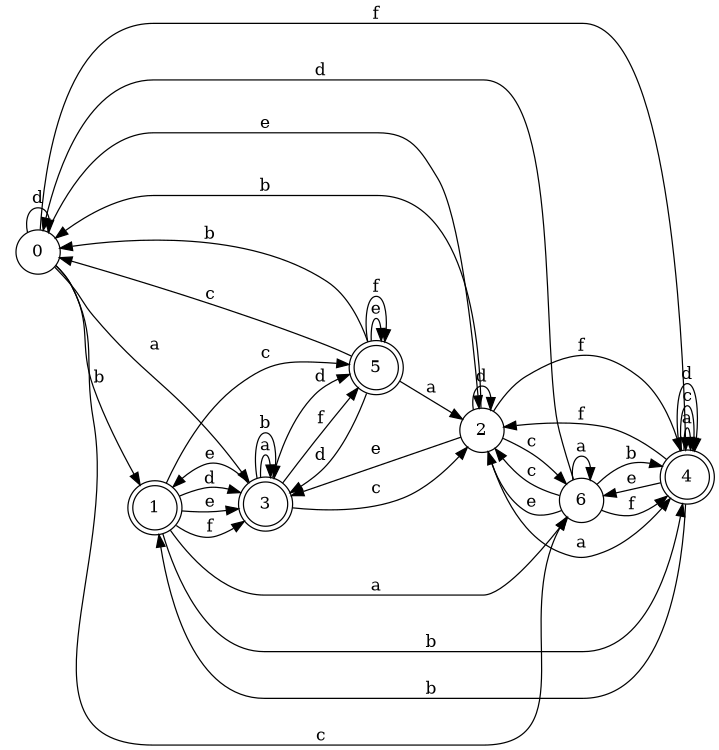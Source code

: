 digraph n6_2 {
__start0 [label="" shape="none"];

rankdir=LR;
size="8,5";

s0 [style="filled", color="black", fillcolor="white" shape="circle", label="0"];
s1 [style="rounded,filled", color="black", fillcolor="white" shape="doublecircle", label="1"];
s2 [style="filled", color="black", fillcolor="white" shape="circle", label="2"];
s3 [style="rounded,filled", color="black", fillcolor="white" shape="doublecircle", label="3"];
s4 [style="rounded,filled", color="black", fillcolor="white" shape="doublecircle", label="4"];
s5 [style="rounded,filled", color="black", fillcolor="white" shape="doublecircle", label="5"];
s6 [style="filled", color="black", fillcolor="white" shape="circle", label="6"];
s0 -> s3 [label="a"];
s0 -> s1 [label="b"];
s0 -> s6 [label="c"];
s0 -> s0 [label="d"];
s0 -> s2 [label="e"];
s0 -> s4 [label="f"];
s1 -> s6 [label="a"];
s1 -> s4 [label="b"];
s1 -> s5 [label="c"];
s1 -> s3 [label="d"];
s1 -> s3 [label="e"];
s1 -> s3 [label="f"];
s2 -> s4 [label="a"];
s2 -> s0 [label="b"];
s2 -> s6 [label="c"];
s2 -> s2 [label="d"];
s2 -> s3 [label="e"];
s2 -> s4 [label="f"];
s3 -> s3 [label="a"];
s3 -> s3 [label="b"];
s3 -> s2 [label="c"];
s3 -> s5 [label="d"];
s3 -> s1 [label="e"];
s3 -> s5 [label="f"];
s4 -> s4 [label="a"];
s4 -> s1 [label="b"];
s4 -> s4 [label="c"];
s4 -> s4 [label="d"];
s4 -> s6 [label="e"];
s4 -> s2 [label="f"];
s5 -> s2 [label="a"];
s5 -> s0 [label="b"];
s5 -> s0 [label="c"];
s5 -> s3 [label="d"];
s5 -> s5 [label="e"];
s5 -> s5 [label="f"];
s6 -> s6 [label="a"];
s6 -> s4 [label="b"];
s6 -> s2 [label="c"];
s6 -> s0 [label="d"];
s6 -> s2 [label="e"];
s6 -> s4 [label="f"];

}
